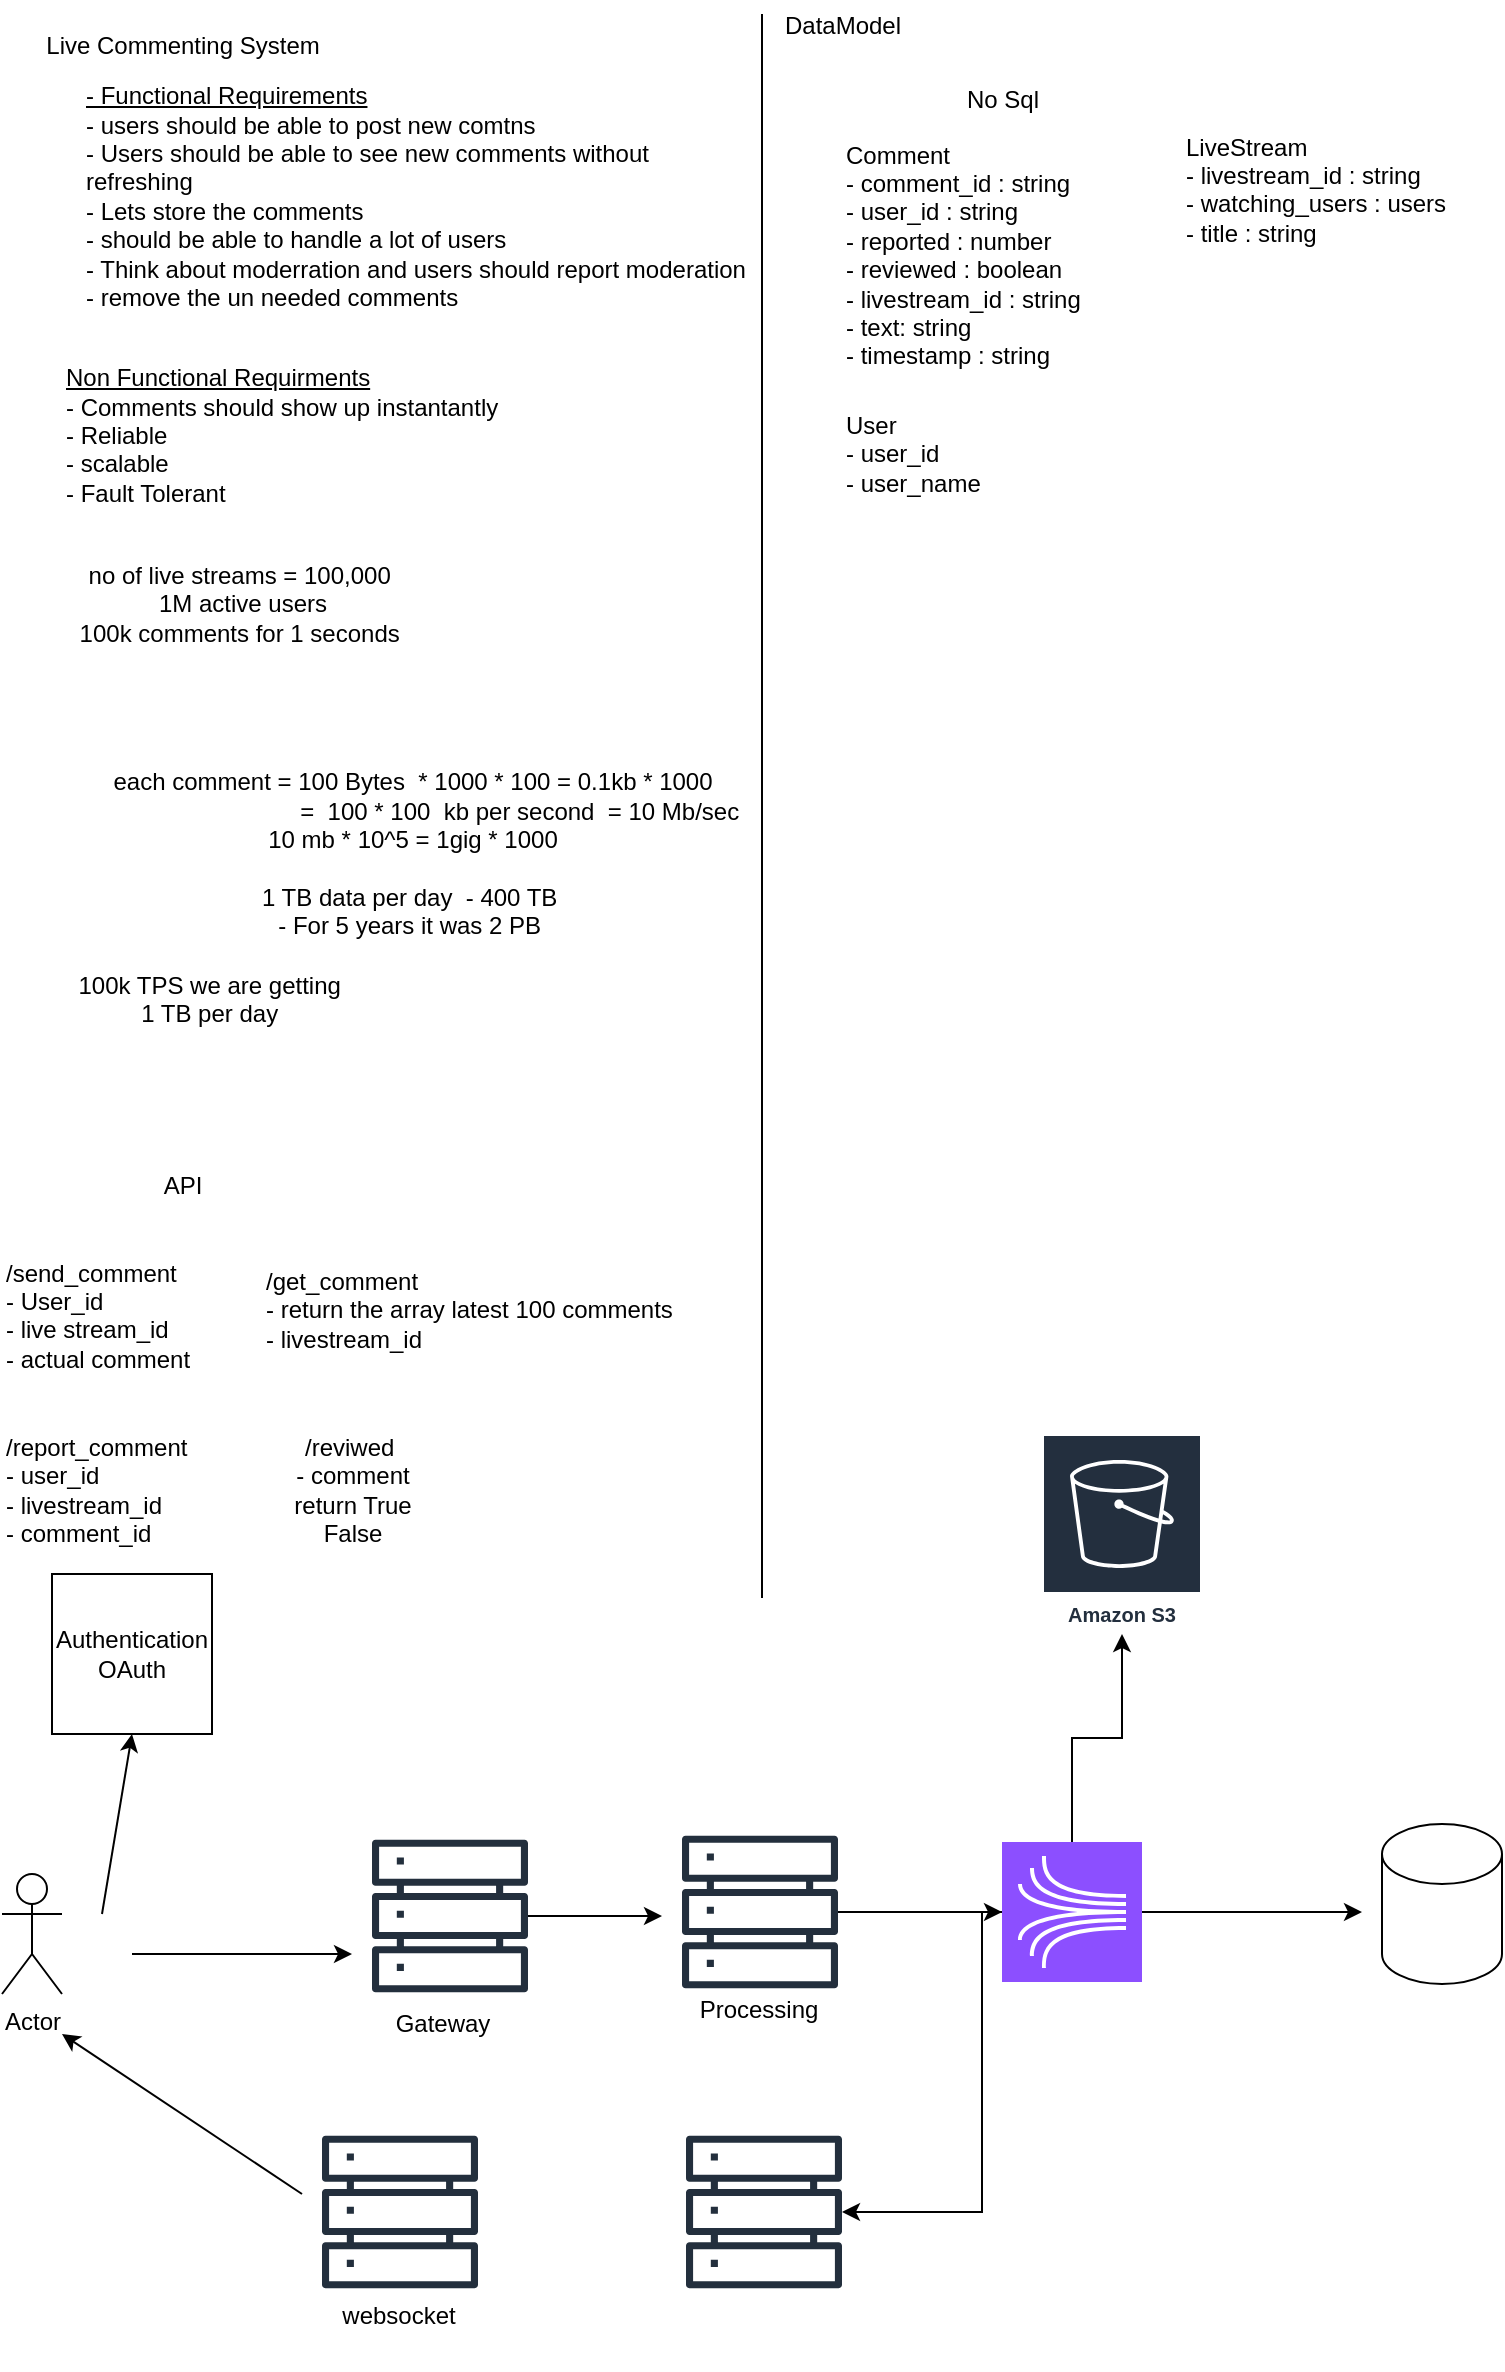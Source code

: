 <mxfile version="26.1.0">
  <diagram name="Page-1" id="kxJl0_MOcjqdHjIVECrp">
    <mxGraphModel dx="1854" dy="801" grid="1" gridSize="10" guides="1" tooltips="1" connect="1" arrows="1" fold="1" page="1" pageScale="1" pageWidth="850" pageHeight="1100" math="0" shadow="0">
      <root>
        <mxCell id="0" />
        <mxCell id="1" parent="0" />
        <mxCell id="1UQz_bt7iV97tCaEum5L-1" value="Live Commenting System&lt;div&gt;&lt;br&gt;&lt;/div&gt;" style="text;html=1;align=center;verticalAlign=middle;resizable=0;points=[];autosize=1;strokeColor=none;fillColor=none;" vertex="1" parent="1">
          <mxGeometry x="-10" y="13" width="160" height="40" as="geometry" />
        </mxCell>
        <mxCell id="1UQz_bt7iV97tCaEum5L-3" value="&lt;u&gt;- Functional Requirements&lt;/u&gt;&lt;div&gt;&lt;span style=&quot;background-color: transparent; color: light-dark(rgb(0, 0, 0), rgb(255, 255, 255));&quot;&gt;- users should be able to post new comtns&lt;/span&gt;&lt;/div&gt;&lt;div&gt;&lt;span style=&quot;background-color: transparent; color: light-dark(rgb(0, 0, 0), rgb(255, 255, 255));&quot;&gt;- Users should be able to see new comments without&amp;nbsp;&lt;/span&gt;&lt;/div&gt;&lt;div&gt;&lt;span style=&quot;background-color: transparent; color: light-dark(rgb(0, 0, 0), rgb(255, 255, 255));&quot;&gt;refreshing&lt;/span&gt;&lt;/div&gt;&lt;div&gt;- Lets store the comments&lt;/div&gt;&lt;div&gt;&lt;span style=&quot;background-color: transparent; color: light-dark(rgb(0, 0, 0), rgb(255, 255, 255));&quot;&gt;- should be able to handle a lot of users&amp;nbsp;&lt;/span&gt;&lt;/div&gt;&lt;div&gt;&lt;span style=&quot;background-color: transparent; color: light-dark(rgb(0, 0, 0), rgb(255, 255, 255));&quot;&gt;- Think about moderration and users should report moderation&lt;/span&gt;&lt;/div&gt;&lt;div&gt;&lt;span style=&quot;background-color: transparent; color: light-dark(rgb(0, 0, 0), rgb(255, 255, 255));&quot;&gt;- remove the un needed comments&amp;nbsp;&lt;/span&gt;&lt;/div&gt;&lt;div&gt;&lt;span style=&quot;background-color: transparent; color: light-dark(rgb(0, 0, 0), rgb(255, 255, 255));&quot;&gt;&lt;br&gt;&lt;/span&gt;&lt;/div&gt;&lt;div&gt;&lt;span style=&quot;background-color: transparent; color: light-dark(rgb(0, 0, 0), rgb(255, 255, 255));&quot;&gt;&lt;br&gt;&lt;/span&gt;&lt;/div&gt;&lt;div&gt;&lt;span style=&quot;background-color: transparent; color: light-dark(rgb(0, 0, 0), rgb(255, 255, 255));&quot;&gt;&lt;br&gt;&lt;/span&gt;&lt;/div&gt;&lt;div&gt;&lt;span style=&quot;background-color: transparent; color: light-dark(rgb(0, 0, 0), rgb(255, 255, 255));&quot;&gt;&amp;nbsp;&lt;/span&gt;&lt;/div&gt;" style="text;html=1;align=left;verticalAlign=middle;resizable=0;points=[];autosize=1;strokeColor=none;fillColor=none;" vertex="1" parent="1">
          <mxGeometry x="20" y="35" width="350" height="190" as="geometry" />
        </mxCell>
        <mxCell id="1UQz_bt7iV97tCaEum5L-5" value="&lt;u&gt;Non Functional Requirments&lt;/u&gt;&lt;div&gt;- Comments should show up instantantly&amp;nbsp;&lt;/div&gt;&lt;div&gt;- Reliable&amp;nbsp;&lt;/div&gt;&lt;div&gt;- scalable&lt;/div&gt;&lt;div&gt;- Fault Tolerant&lt;/div&gt;&lt;div&gt;&lt;br&gt;&lt;/div&gt;&lt;div&gt;&lt;br&gt;&lt;/div&gt;" style="text;html=1;align=left;verticalAlign=middle;resizable=0;points=[];autosize=1;strokeColor=none;fillColor=none;" vertex="1" parent="1">
          <mxGeometry x="10" y="180" width="240" height="110" as="geometry" />
        </mxCell>
        <mxCell id="1UQz_bt7iV97tCaEum5L-7" value="no of live streams = 100,000&amp;nbsp;&lt;div&gt;1M active users&lt;/div&gt;&lt;div&gt;100k comments for 1 seconds&amp;nbsp;&lt;/div&gt;" style="text;html=1;align=center;verticalAlign=middle;resizable=0;points=[];autosize=1;strokeColor=none;fillColor=none;" vertex="1" parent="1">
          <mxGeometry x="5" y="275" width="190" height="60" as="geometry" />
        </mxCell>
        <mxCell id="1UQz_bt7iV97tCaEum5L-8" value="each comment = 100 Bytes&amp;nbsp; * 1000 * 100 = 0.1kb * 1000&lt;div&gt;&lt;span style=&quot;white-space: pre;&quot;&gt;&#x9;&lt;/span&gt;&lt;span style=&quot;white-space: pre;&quot;&gt;&#x9;&lt;/span&gt;&lt;span style=&quot;white-space: pre;&quot;&gt;&#x9;&lt;/span&gt;&lt;span style=&quot;white-space: pre;&quot;&gt;&#x9;&lt;/span&gt;=&amp;nbsp; 100 * 100&amp;nbsp; kb per second&amp;nbsp; = 10 Mb/sec&lt;/div&gt;&lt;div&gt;10 mb * 10^5 = 1gig * 1000&lt;/div&gt;&lt;div&gt;&lt;br&gt;&lt;/div&gt;&lt;div&gt;1 TB data per day&amp;nbsp; - 400 TB&amp;nbsp;&lt;/div&gt;&lt;div&gt;- For 5 years it was 2 PB&amp;nbsp;&lt;/div&gt;" style="text;html=1;align=center;verticalAlign=middle;resizable=0;points=[];autosize=1;strokeColor=none;fillColor=none;" vertex="1" parent="1">
          <mxGeometry x="10" y="380" width="350" height="100" as="geometry" />
        </mxCell>
        <mxCell id="1UQz_bt7iV97tCaEum5L-9" value="100k TPS we are getting&amp;nbsp;&lt;div&gt;1 TB per day&amp;nbsp;&lt;/div&gt;&lt;div&gt;&lt;br&gt;&lt;/div&gt;" style="text;html=1;align=center;verticalAlign=middle;resizable=0;points=[];autosize=1;strokeColor=none;fillColor=none;" vertex="1" parent="1">
          <mxGeometry x="5" y="480" width="160" height="60" as="geometry" />
        </mxCell>
        <mxCell id="1UQz_bt7iV97tCaEum5L-10" value="API&lt;div&gt;&lt;br&gt;&lt;/div&gt;" style="text;html=1;align=center;verticalAlign=middle;resizable=0;points=[];autosize=1;strokeColor=none;fillColor=none;" vertex="1" parent="1">
          <mxGeometry x="50" y="583" width="40" height="40" as="geometry" />
        </mxCell>
        <mxCell id="1UQz_bt7iV97tCaEum5L-11" value="/send_comment&lt;div&gt;- User_id&lt;/div&gt;&lt;div&gt;- live stream_id&lt;/div&gt;&lt;div&gt;- actual comment&amp;nbsp;&lt;/div&gt;&lt;div&gt;&lt;br&gt;&lt;/div&gt;" style="text;html=1;align=left;verticalAlign=middle;resizable=0;points=[];autosize=1;strokeColor=none;fillColor=none;" vertex="1" parent="1">
          <mxGeometry x="-20" y="623" width="120" height="90" as="geometry" />
        </mxCell>
        <mxCell id="1UQz_bt7iV97tCaEum5L-12" value="/get_comment&lt;div&gt;- return the array latest 100 comments&amp;nbsp;&lt;/div&gt;&lt;div&gt;- livestream_id&lt;/div&gt;" style="text;html=1;align=left;verticalAlign=middle;resizable=0;points=[];autosize=1;strokeColor=none;fillColor=none;" vertex="1" parent="1">
          <mxGeometry x="110" y="628" width="230" height="60" as="geometry" />
        </mxCell>
        <mxCell id="1UQz_bt7iV97tCaEum5L-13" value="/report_comment&lt;div&gt;- user_id&lt;/div&gt;&lt;div&gt;- livestream_id&lt;/div&gt;&lt;div&gt;- comment_id&lt;/div&gt;" style="text;html=1;align=left;verticalAlign=middle;resizable=0;points=[];autosize=1;strokeColor=none;fillColor=none;" vertex="1" parent="1">
          <mxGeometry x="-20" y="713" width="110" height="70" as="geometry" />
        </mxCell>
        <mxCell id="1UQz_bt7iV97tCaEum5L-14" value="/reviwed&amp;nbsp;&lt;div&gt;- comment&lt;/div&gt;&lt;div&gt;return True&lt;/div&gt;&lt;div&gt;False&lt;/div&gt;" style="text;html=1;align=center;verticalAlign=middle;resizable=0;points=[];autosize=1;strokeColor=none;fillColor=none;" vertex="1" parent="1">
          <mxGeometry x="115" y="713" width="80" height="70" as="geometry" />
        </mxCell>
        <mxCell id="1UQz_bt7iV97tCaEum5L-15" value="No Sql" style="text;html=1;align=center;verticalAlign=middle;resizable=0;points=[];autosize=1;strokeColor=none;fillColor=none;" vertex="1" parent="1">
          <mxGeometry x="450" y="38" width="60" height="30" as="geometry" />
        </mxCell>
        <mxCell id="1UQz_bt7iV97tCaEum5L-16" value="Comment&lt;div&gt;- comment_id : string&lt;/div&gt;&lt;div&gt;- user_id : string&amp;nbsp;&lt;/div&gt;&lt;div&gt;- reported : number&amp;nbsp;&lt;/div&gt;&lt;div&gt;- reviewed : boolean&amp;nbsp;&lt;/div&gt;&lt;div&gt;- livestream_id : string&amp;nbsp;&lt;/div&gt;&lt;div&gt;- text: string&amp;nbsp;&lt;/div&gt;&lt;div&gt;- timestamp : string&lt;/div&gt;&lt;div&gt;&lt;br&gt;&lt;/div&gt;&lt;div&gt;&lt;br&gt;&lt;/div&gt;" style="text;html=1;align=left;verticalAlign=middle;resizable=0;points=[];autosize=1;strokeColor=none;fillColor=none;" vertex="1" parent="1">
          <mxGeometry x="400" y="65" width="140" height="160" as="geometry" />
        </mxCell>
        <mxCell id="1UQz_bt7iV97tCaEum5L-17" value="LiveStream&lt;div&gt;- livestream_id : string&lt;/div&gt;&lt;div&gt;- watching_users : users&lt;/div&gt;&lt;div&gt;- title : string&lt;/div&gt;&lt;div&gt;&lt;br&gt;&lt;/div&gt;" style="text;html=1;align=left;verticalAlign=middle;resizable=0;points=[];autosize=1;strokeColor=none;fillColor=none;" vertex="1" parent="1">
          <mxGeometry x="570" y="60" width="150" height="90" as="geometry" />
        </mxCell>
        <mxCell id="1UQz_bt7iV97tCaEum5L-18" value="User&lt;div&gt;- user_id&lt;/div&gt;&lt;div&gt;- user_name&lt;/div&gt;" style="text;html=1;align=left;verticalAlign=middle;resizable=0;points=[];autosize=1;strokeColor=none;fillColor=none;" vertex="1" parent="1">
          <mxGeometry x="400" y="200" width="90" height="60" as="geometry" />
        </mxCell>
        <mxCell id="1UQz_bt7iV97tCaEum5L-19" value="" style="endArrow=none;html=1;rounded=0;" edge="1" parent="1">
          <mxGeometry width="50" height="50" relative="1" as="geometry">
            <mxPoint x="360" y="802" as="sourcePoint" />
            <mxPoint x="360" y="10" as="targetPoint" />
          </mxGeometry>
        </mxCell>
        <mxCell id="1UQz_bt7iV97tCaEum5L-20" value="DataModel&lt;div&gt;&lt;br&gt;&lt;/div&gt;" style="text;html=1;align=center;verticalAlign=middle;resizable=0;points=[];autosize=1;strokeColor=none;fillColor=none;" vertex="1" parent="1">
          <mxGeometry x="360" y="3" width="80" height="40" as="geometry" />
        </mxCell>
        <mxCell id="1UQz_bt7iV97tCaEum5L-22" value="Actor" style="shape=umlActor;verticalLabelPosition=bottom;verticalAlign=top;html=1;outlineConnect=0;" vertex="1" parent="1">
          <mxGeometry x="-20" y="940" width="30" height="60" as="geometry" />
        </mxCell>
        <mxCell id="1UQz_bt7iV97tCaEum5L-23" value="" style="endArrow=classic;html=1;rounded=0;entryX=0.5;entryY=1;entryDx=0;entryDy=0;" edge="1" parent="1" target="1UQz_bt7iV97tCaEum5L-24">
          <mxGeometry width="50" height="50" relative="1" as="geometry">
            <mxPoint x="30" y="960" as="sourcePoint" />
            <mxPoint x="80" y="910" as="targetPoint" />
          </mxGeometry>
        </mxCell>
        <mxCell id="1UQz_bt7iV97tCaEum5L-24" value="Authentication&lt;div&gt;OAuth&lt;/div&gt;" style="whiteSpace=wrap;html=1;aspect=fixed;" vertex="1" parent="1">
          <mxGeometry x="5" y="790" width="80" height="80" as="geometry" />
        </mxCell>
        <mxCell id="1UQz_bt7iV97tCaEum5L-25" value="" style="endArrow=classic;html=1;rounded=0;" edge="1" parent="1">
          <mxGeometry width="50" height="50" relative="1" as="geometry">
            <mxPoint x="45" y="980" as="sourcePoint" />
            <mxPoint x="155" y="980" as="targetPoint" />
          </mxGeometry>
        </mxCell>
        <mxCell id="1UQz_bt7iV97tCaEum5L-28" value="" style="sketch=0;outlineConnect=0;fontColor=#232F3E;gradientColor=none;fillColor=#232F3D;strokeColor=none;dashed=0;verticalLabelPosition=bottom;verticalAlign=top;align=center;html=1;fontSize=12;fontStyle=0;aspect=fixed;pointerEvents=1;shape=mxgraph.aws4.servers;" vertex="1" parent="1">
          <mxGeometry x="140" y="1070" width="78" height="78" as="geometry" />
        </mxCell>
        <mxCell id="1UQz_bt7iV97tCaEum5L-36" style="edgeStyle=orthogonalEdgeStyle;rounded=0;orthogonalLoop=1;jettySize=auto;html=1;" edge="1" parent="1" source="1UQz_bt7iV97tCaEum5L-29">
          <mxGeometry relative="1" as="geometry">
            <mxPoint x="310" y="961" as="targetPoint" />
          </mxGeometry>
        </mxCell>
        <mxCell id="1UQz_bt7iV97tCaEum5L-29" value="" style="sketch=0;outlineConnect=0;fontColor=#232F3E;gradientColor=none;fillColor=#232F3D;strokeColor=none;dashed=0;verticalLabelPosition=bottom;verticalAlign=top;align=center;html=1;fontSize=12;fontStyle=0;aspect=fixed;pointerEvents=1;shape=mxgraph.aws4.servers;" vertex="1" parent="1">
          <mxGeometry x="165" y="922" width="78" height="78" as="geometry" />
        </mxCell>
        <mxCell id="1UQz_bt7iV97tCaEum5L-30" value="Gateway" style="text;html=1;align=center;verticalAlign=middle;resizable=0;points=[];autosize=1;strokeColor=none;fillColor=none;" vertex="1" parent="1">
          <mxGeometry x="165" y="1000" width="70" height="30" as="geometry" />
        </mxCell>
        <mxCell id="1UQz_bt7iV97tCaEum5L-32" value="" style="endArrow=classic;html=1;rounded=0;" edge="1" parent="1">
          <mxGeometry width="50" height="50" relative="1" as="geometry">
            <mxPoint x="130" y="1100" as="sourcePoint" />
            <mxPoint x="10" y="1020" as="targetPoint" />
          </mxGeometry>
        </mxCell>
        <mxCell id="1UQz_bt7iV97tCaEum5L-33" value="websocket&lt;div&gt;&lt;br&gt;&lt;/div&gt;" style="text;html=1;align=center;verticalAlign=middle;resizable=0;points=[];autosize=1;strokeColor=none;fillColor=none;" vertex="1" parent="1">
          <mxGeometry x="138" y="1148" width="80" height="40" as="geometry" />
        </mxCell>
        <mxCell id="1UQz_bt7iV97tCaEum5L-44" style="edgeStyle=orthogonalEdgeStyle;rounded=0;orthogonalLoop=1;jettySize=auto;html=1;" edge="1" parent="1" source="1UQz_bt7iV97tCaEum5L-34" target="1UQz_bt7iV97tCaEum5L-38">
          <mxGeometry relative="1" as="geometry" />
        </mxCell>
        <mxCell id="1UQz_bt7iV97tCaEum5L-34" value="" style="sketch=0;outlineConnect=0;fontColor=#232F3E;gradientColor=none;fillColor=#232F3D;strokeColor=none;dashed=0;verticalLabelPosition=bottom;verticalAlign=top;align=center;html=1;fontSize=12;fontStyle=0;aspect=fixed;pointerEvents=1;shape=mxgraph.aws4.servers;" vertex="1" parent="1">
          <mxGeometry x="320" y="920" width="78" height="78" as="geometry" />
        </mxCell>
        <mxCell id="1UQz_bt7iV97tCaEum5L-35" value="Processing&lt;div&gt;&lt;br&gt;&lt;/div&gt;" style="text;html=1;align=center;verticalAlign=middle;resizable=0;points=[];autosize=1;strokeColor=none;fillColor=none;" vertex="1" parent="1">
          <mxGeometry x="318" y="995" width="80" height="40" as="geometry" />
        </mxCell>
        <mxCell id="1UQz_bt7iV97tCaEum5L-37" value="" style="sketch=0;outlineConnect=0;fontColor=#232F3E;gradientColor=none;fillColor=#232F3D;strokeColor=none;dashed=0;verticalLabelPosition=bottom;verticalAlign=top;align=center;html=1;fontSize=12;fontStyle=0;aspect=fixed;pointerEvents=1;shape=mxgraph.aws4.servers;" vertex="1" parent="1">
          <mxGeometry x="322" y="1070" width="78" height="78" as="geometry" />
        </mxCell>
        <mxCell id="1UQz_bt7iV97tCaEum5L-40" style="edgeStyle=orthogonalEdgeStyle;rounded=0;orthogonalLoop=1;jettySize=auto;html=1;" edge="1" parent="1" source="1UQz_bt7iV97tCaEum5L-38" target="1UQz_bt7iV97tCaEum5L-39">
          <mxGeometry relative="1" as="geometry" />
        </mxCell>
        <mxCell id="1UQz_bt7iV97tCaEum5L-41" style="edgeStyle=orthogonalEdgeStyle;rounded=0;orthogonalLoop=1;jettySize=auto;html=1;" edge="1" parent="1" source="1UQz_bt7iV97tCaEum5L-38" target="1UQz_bt7iV97tCaEum5L-37">
          <mxGeometry relative="1" as="geometry">
            <Array as="points">
              <mxPoint x="470" y="1109" />
            </Array>
          </mxGeometry>
        </mxCell>
        <mxCell id="1UQz_bt7iV97tCaEum5L-45" style="edgeStyle=orthogonalEdgeStyle;rounded=0;orthogonalLoop=1;jettySize=auto;html=1;exitX=1;exitY=0.5;exitDx=0;exitDy=0;exitPerimeter=0;" edge="1" parent="1" source="1UQz_bt7iV97tCaEum5L-38">
          <mxGeometry relative="1" as="geometry">
            <mxPoint x="660" y="959" as="targetPoint" />
          </mxGeometry>
        </mxCell>
        <mxCell id="1UQz_bt7iV97tCaEum5L-38" value="" style="sketch=0;points=[[0,0,0],[0.25,0,0],[0.5,0,0],[0.75,0,0],[1,0,0],[0,1,0],[0.25,1,0],[0.5,1,0],[0.75,1,0],[1,1,0],[0,0.25,0],[0,0.5,0],[0,0.75,0],[1,0.25,0],[1,0.5,0],[1,0.75,0]];outlineConnect=0;fontColor=#232F3E;fillColor=#8C4FFF;strokeColor=#ffffff;dashed=0;verticalLabelPosition=bottom;verticalAlign=top;align=center;html=1;fontSize=12;fontStyle=0;aspect=fixed;shape=mxgraph.aws4.resourceIcon;resIcon=mxgraph.aws4.kinesis;" vertex="1" parent="1">
          <mxGeometry x="480" y="924" width="70" height="70" as="geometry" />
        </mxCell>
        <mxCell id="1UQz_bt7iV97tCaEum5L-39" value="Amazon S3" style="sketch=0;outlineConnect=0;fontColor=#232F3E;gradientColor=none;strokeColor=#ffffff;fillColor=#232F3E;dashed=0;verticalLabelPosition=middle;verticalAlign=bottom;align=center;html=1;whiteSpace=wrap;fontSize=10;fontStyle=1;spacing=3;shape=mxgraph.aws4.productIcon;prIcon=mxgraph.aws4.s3;" vertex="1" parent="1">
          <mxGeometry x="500" y="720" width="80" height="100" as="geometry" />
        </mxCell>
        <mxCell id="1UQz_bt7iV97tCaEum5L-43" value="" style="shape=cylinder3;whiteSpace=wrap;html=1;boundedLbl=1;backgroundOutline=1;size=15;" vertex="1" parent="1">
          <mxGeometry x="670" y="915" width="60" height="80" as="geometry" />
        </mxCell>
      </root>
    </mxGraphModel>
  </diagram>
</mxfile>
